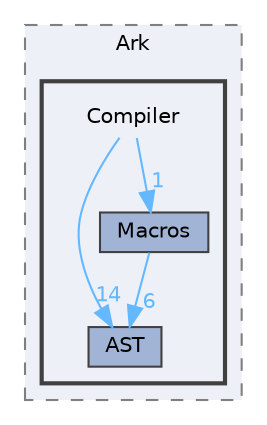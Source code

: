 digraph "/Users/fola/Documents/ArkScript/Ark/include/Ark/Compiler"
{
 // INTERACTIVE_SVG=YES
 // LATEX_PDF_SIZE
  bgcolor="transparent";
  edge [fontname=Helvetica,fontsize=10,labelfontname=Helvetica,labelfontsize=10];
  node [fontname=Helvetica,fontsize=10,shape=box,height=0.2,width=0.4];
  compound=true
  subgraph clusterdir_a8b6c64285bf9ac60f50770eb2fc48b5 {
    graph [ bgcolor="#edf0f7", pencolor="grey50", label="Ark", fontname=Helvetica,fontsize=10 style="filled,dashed", URL="dir_a8b6c64285bf9ac60f50770eb2fc48b5.html",tooltip=""]
  subgraph clusterdir_e4f19535f57335fb80a0267cec25bf70 {
    graph [ bgcolor="#edf0f7", pencolor="grey25", label="", fontname=Helvetica,fontsize=10 style="filled,bold", URL="dir_e4f19535f57335fb80a0267cec25bf70.html",tooltip=""]
    dir_e4f19535f57335fb80a0267cec25bf70 [shape=plaintext, label="Compiler"];
  dir_100d7a05404dd55ce1a106aad5a3b28c [label="AST", fillcolor="#a2b4d6", color="grey25", style="filled", URL="dir_100d7a05404dd55ce1a106aad5a3b28c.html",tooltip=""];
  dir_54ed949f9e2ebe39c7d7ae9210877b49 [label="Macros", fillcolor="#a2b4d6", color="grey25", style="filled", URL="dir_54ed949f9e2ebe39c7d7ae9210877b49.html",tooltip=""];
  }
  }
  dir_e4f19535f57335fb80a0267cec25bf70->dir_100d7a05404dd55ce1a106aad5a3b28c [headlabel="14", labeldistance=1.5 headhref="dir_000007_000003.html" color="steelblue1" fontcolor="steelblue1"];
  dir_e4f19535f57335fb80a0267cec25bf70->dir_54ed949f9e2ebe39c7d7ae9210877b49 [headlabel="1", labeldistance=1.5 headhref="dir_000007_000012.html" color="steelblue1" fontcolor="steelblue1"];
  dir_54ed949f9e2ebe39c7d7ae9210877b49->dir_100d7a05404dd55ce1a106aad5a3b28c [headlabel="6", labeldistance=1.5 headhref="dir_000012_000003.html" color="steelblue1" fontcolor="steelblue1"];
}
